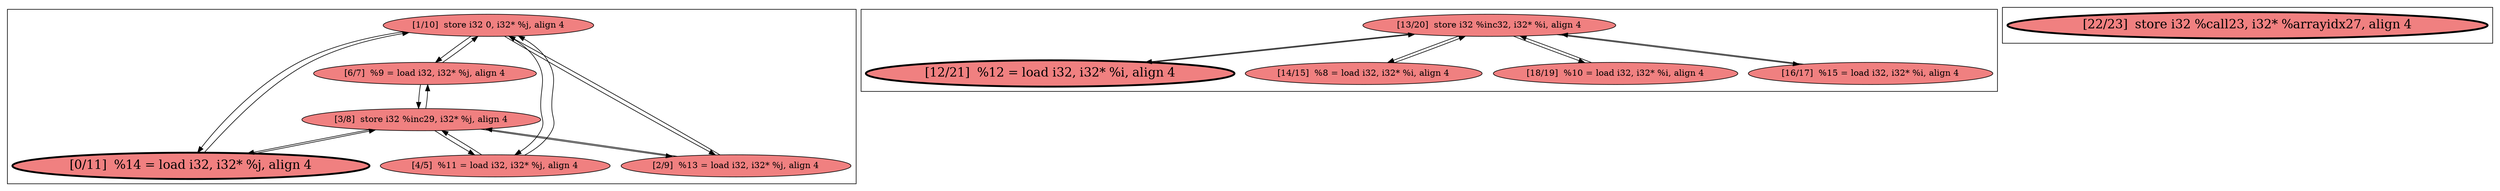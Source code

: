 
digraph G {



node446->node441 [ ]
node441->node446 [ ]
node452->node451 [ ]
node450->node452 [ ]
node452->node450 [ ]
node443->node445 [ ]
node443->node442 [ ]
node442->node446 [ ]
node443->node441 [ ]
node441->node443 [ ]
node452->node448 [ ]
node442->node443 [ ]
node448->node452 [ ]
node446->node442 [ ]
node451->node452 [ ]
node446->node444 [ ]
node445->node443 [ ]
node445->node446 [ ]
node444->node443 [ ]
node446->node445 [ ]
node443->node444 [ ]
node444->node446 [ ]
node452->node449 [ ]
node449->node452 [ ]


subgraph cluster2 {


node451 [penwidth=3.0,fontsize=20,fillcolor=lightcoral,label="[12/21]  %12 = load i32, i32* %i, align 4",shape=ellipse,style=filled ]
node450 [fillcolor=lightcoral,label="[14/15]  %8 = load i32, i32* %i, align 4",shape=ellipse,style=filled ]
node452 [fillcolor=lightcoral,label="[13/20]  store i32 %inc32, i32* %i, align 4",shape=ellipse,style=filled ]
node448 [fillcolor=lightcoral,label="[18/19]  %10 = load i32, i32* %i, align 4",shape=ellipse,style=filled ]
node449 [fillcolor=lightcoral,label="[16/17]  %15 = load i32, i32* %i, align 4",shape=ellipse,style=filled ]



}

subgraph cluster0 {


node446 [fillcolor=lightcoral,label="[1/10]  store i32 0, i32* %j, align 4",shape=ellipse,style=filled ]
node444 [fillcolor=lightcoral,label="[2/9]  %13 = load i32, i32* %j, align 4",shape=ellipse,style=filled ]
node443 [fillcolor=lightcoral,label="[3/8]  store i32 %inc29, i32* %j, align 4",shape=ellipse,style=filled ]
node441 [fillcolor=lightcoral,label="[6/7]  %9 = load i32, i32* %j, align 4",shape=ellipse,style=filled ]
node445 [penwidth=3.0,fontsize=20,fillcolor=lightcoral,label="[0/11]  %14 = load i32, i32* %j, align 4",shape=ellipse,style=filled ]
node442 [fillcolor=lightcoral,label="[4/5]  %11 = load i32, i32* %j, align 4",shape=ellipse,style=filled ]



}

subgraph cluster1 {


node447 [penwidth=3.0,fontsize=20,fillcolor=lightcoral,label="[22/23]  store i32 %call23, i32* %arrayidx27, align 4",shape=ellipse,style=filled ]



}

}
